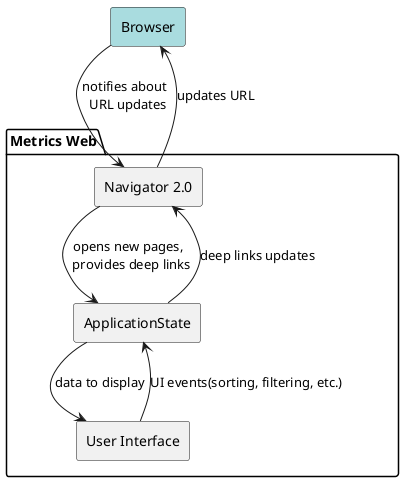 @startuml custom_approach_component_diagram

skinparam componentStyle rectangle

component Browser #A9DCDF

package "Metrics Web" {
    component "Navigator 2.0" as Navigator
    component ApplicationState
    component "User Interface" as UI
}

Browser -down-> Navigator: notifies about \n URL updates
Navigator -down-> ApplicationState: opens new pages, \n provides deep links
ApplicationState -down-> UI: data to display

UI -up-> ApplicationState: UI events(sorting, filtering, etc.)
ApplicationState -up-> Navigator: deep links updates
Navigator -up-> Browser: updates URL

@enduml
